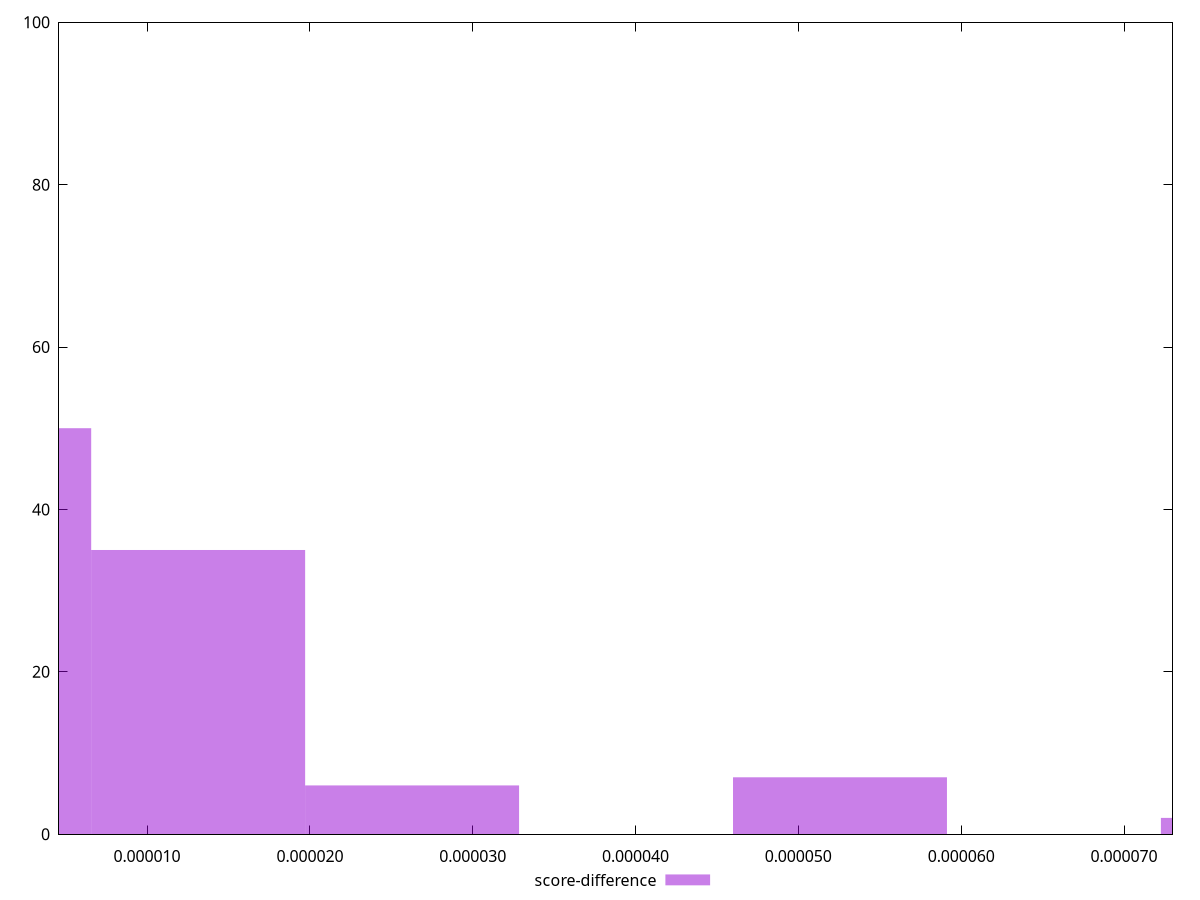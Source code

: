 reset

$scoreDifference <<EOF
0.000013138919064346624 35
0 50
0.000026277838128693248 6
0.000052555676257386496 7
0.00007883351438607975 2
EOF

set key outside below
set boxwidth 0.000013138919064346624
set xrange [0.000004592700600714039:0.0000729767335838627]
set yrange [0:100]
set trange [0:100]
set style fill transparent solid 0.5 noborder
set terminal svg size 640, 490 enhanced background rgb 'white'
set output "report_00008_2021-01-22T20:58:29.167/max-potential-fid/samples/pages+cached+noexternal/score-difference/histogram.svg"

plot $scoreDifference title "score-difference" with boxes

reset
